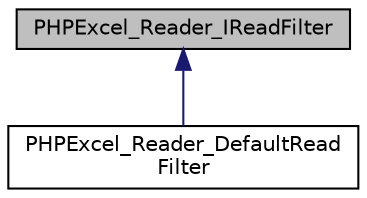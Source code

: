 digraph "PHPExcel_Reader_IReadFilter"
{
  edge [fontname="Helvetica",fontsize="10",labelfontname="Helvetica",labelfontsize="10"];
  node [fontname="Helvetica",fontsize="10",shape=record];
  Node0 [label="PHPExcel_Reader_IReadFilter",height=0.2,width=0.4,color="black", fillcolor="grey75", style="filled", fontcolor="black"];
  Node0 -> Node1 [dir="back",color="midnightblue",fontsize="10",style="solid",fontname="Helvetica"];
  Node1 [label="PHPExcel_Reader_DefaultRead\lFilter",height=0.2,width=0.4,color="black", fillcolor="white", style="filled",URL="$class_p_h_p_excel___reader___default_read_filter.html"];
}
